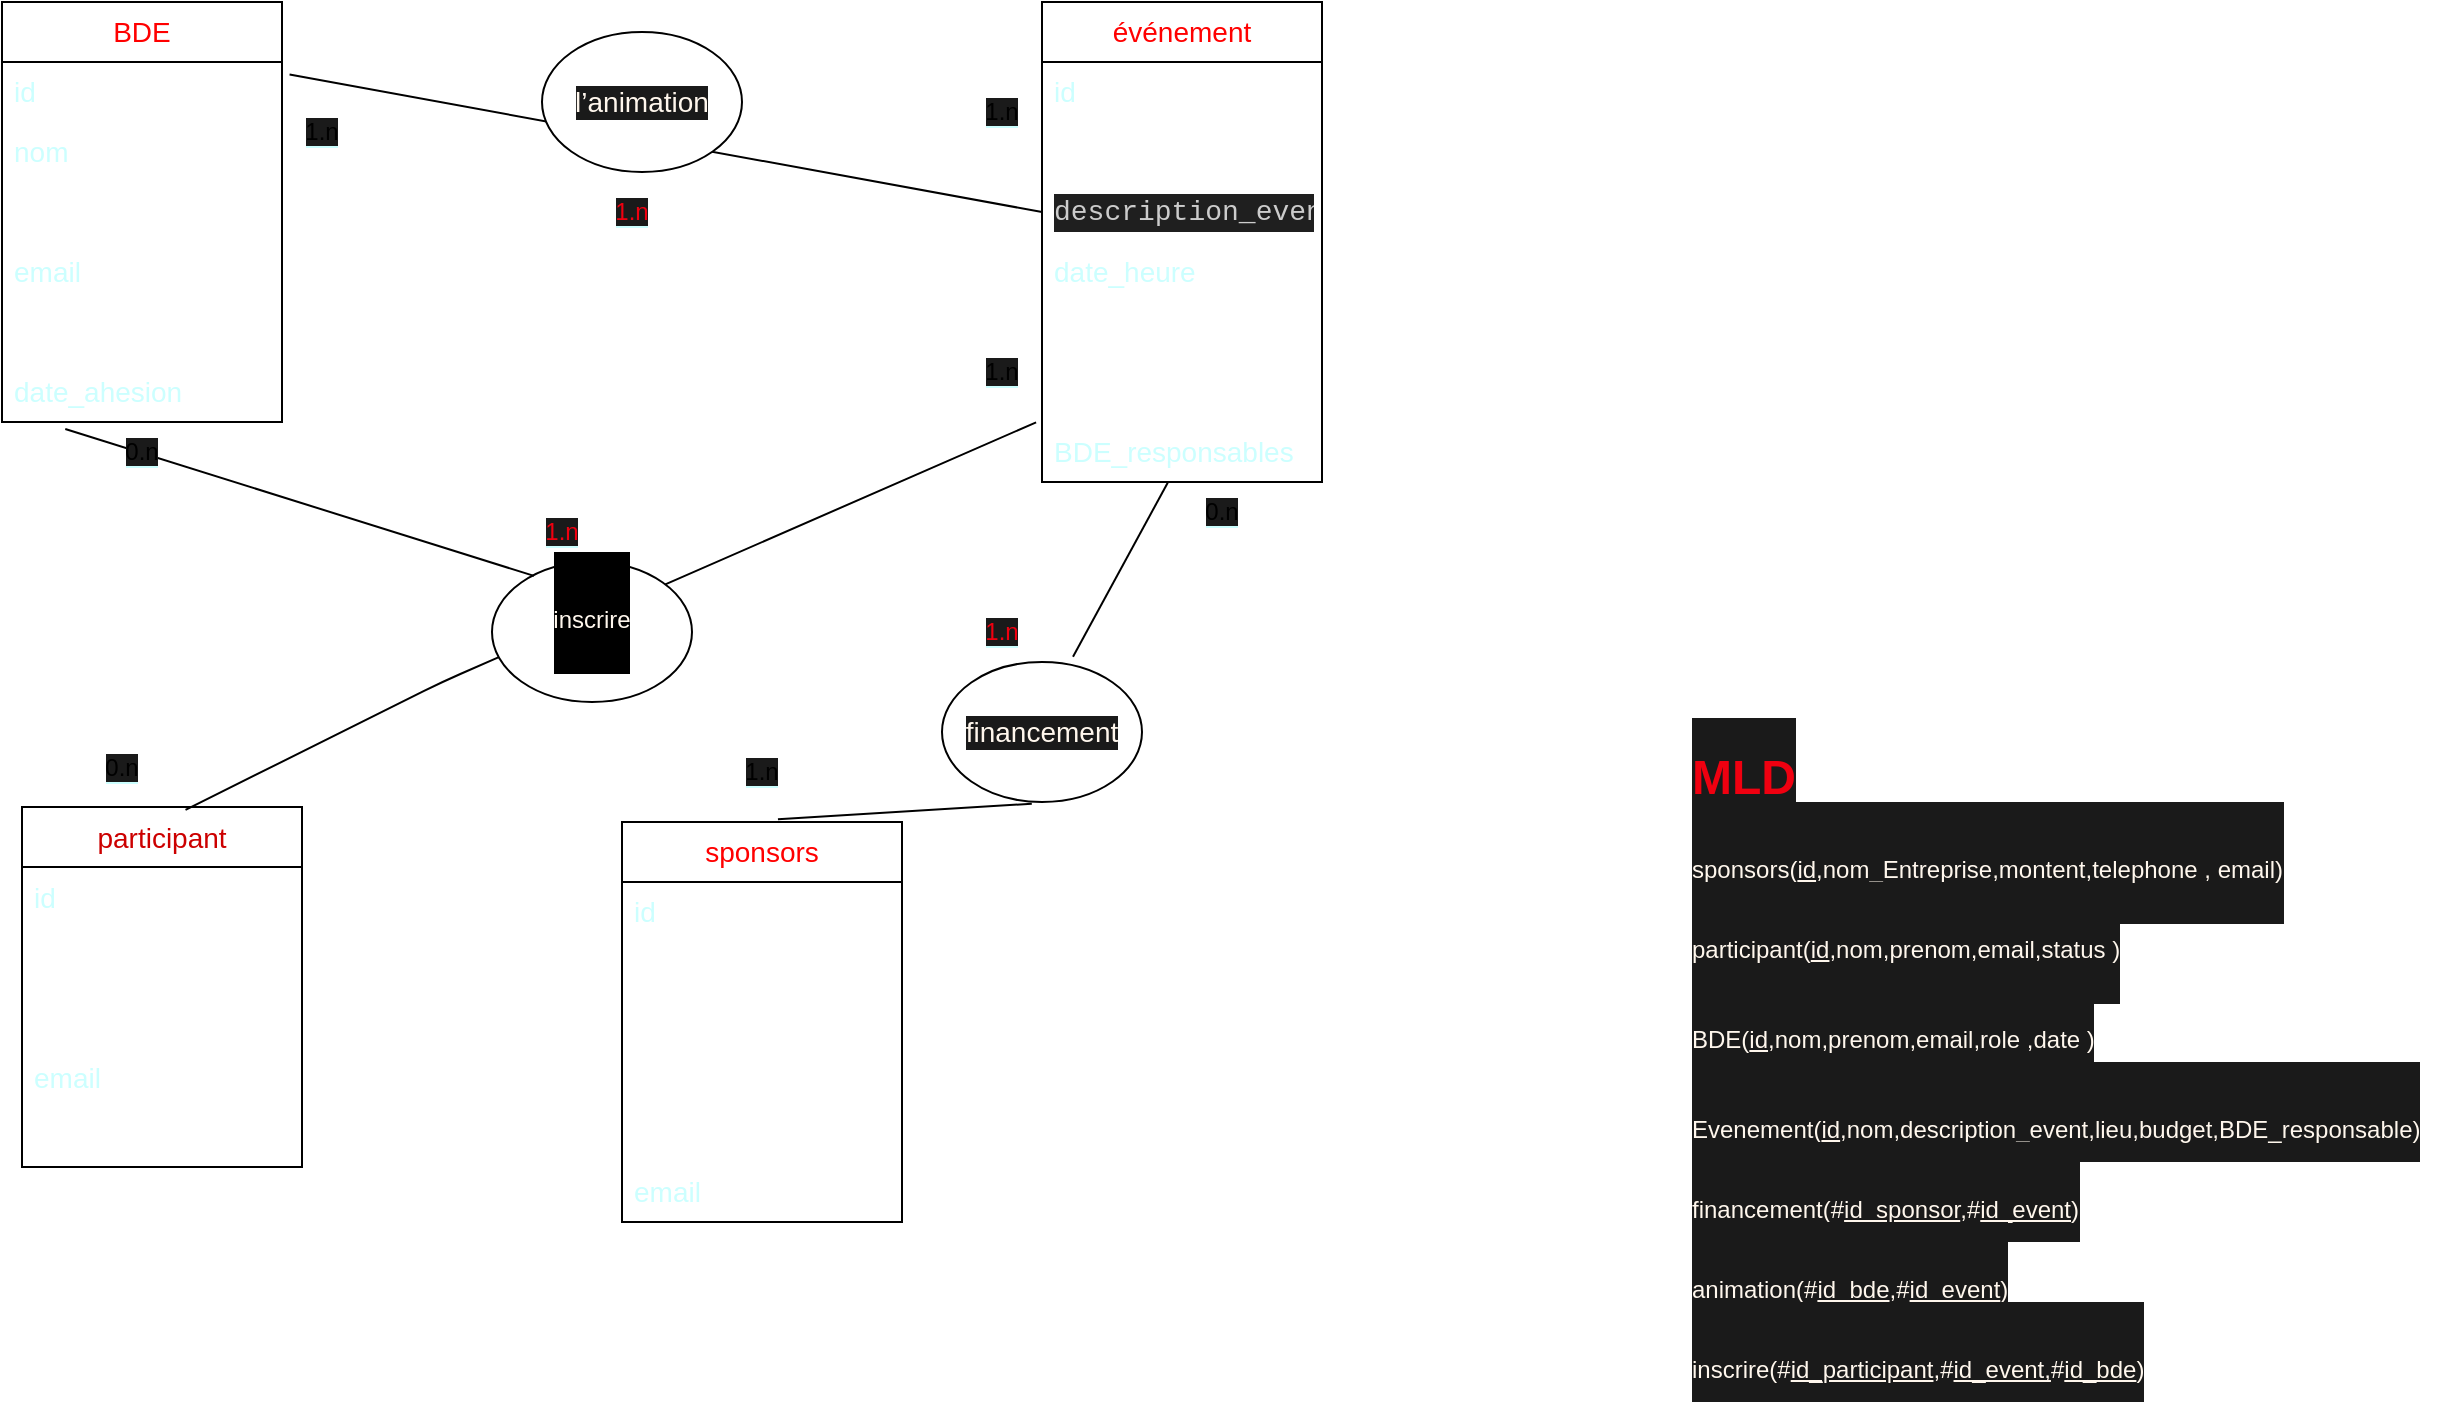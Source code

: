 <mxfile>
    <diagram id="pjIwxmxxNrHiYJVAMZtM" name="Page-1">
        <mxGraphModel dx="596" dy="487" grid="1" gridSize="10" guides="1" tooltips="1" connect="1" arrows="1" fold="1" page="1" pageScale="1" pageWidth="850" pageHeight="1100" math="0" shadow="0">
            <root>
                <mxCell id="0"/>
                <mxCell id="1" parent="0"/>
                <mxCell id="21" value="&lt;span style=&quot;color: rgb(255, 0, 0); font-family: Arial, sans-serif; font-size: 14px;&quot;&gt;BDE&lt;/span&gt;" style="swimlane;fontStyle=0;childLayout=stackLayout;horizontal=1;startSize=30;horizontalStack=0;resizeParent=1;resizeParentMax=0;resizeLast=0;collapsible=1;marginBottom=0;whiteSpace=wrap;html=1;" parent="1" vertex="1">
                    <mxGeometry x="30" y="20" width="140" height="210" as="geometry"/>
                </mxCell>
                <mxCell id="22" value="&lt;span style=&quot;color: rgb(204, 255, 255); font-family: Arial, sans-serif; font-size: 14px;&quot;&gt;id&lt;/span&gt;" style="text;strokeColor=none;fillColor=none;align=left;verticalAlign=middle;spacingLeft=4;spacingRight=4;overflow=hidden;points=[[0,0.5],[1,0.5]];portConstraint=eastwest;rotatable=0;whiteSpace=wrap;html=1;" parent="21" vertex="1">
                    <mxGeometry y="30" width="140" height="30" as="geometry"/>
                </mxCell>
                <mxCell id="23" value="&lt;span id=&quot;docs-internal-guid-59bb639d-7fff-08ca-f081-ec9cf9c233c6&quot;&gt;&lt;span style=&quot;font-size: 10.5pt; font-family: Arial, sans-serif; background-color: transparent; font-variant-numeric: normal; font-variant-east-asian: normal; font-variant-alternates: normal; font-variant-position: normal; vertical-align: baseline;&quot;&gt;&lt;font color=&quot;#ccffff&quot;&gt;nom&lt;/font&gt;&lt;/span&gt;&lt;/span&gt;" style="text;strokeColor=none;fillColor=none;align=left;verticalAlign=middle;spacingLeft=4;spacingRight=4;overflow=hidden;points=[[0,0.5],[1,0.5]];portConstraint=eastwest;rotatable=0;whiteSpace=wrap;html=1;" parent="21" vertex="1">
                    <mxGeometry y="60" width="140" height="30" as="geometry"/>
                </mxCell>
                <mxCell id="24" value="&lt;span id=&quot;docs-internal-guid-3f4ebf22-7fff-260a-1381-0d9e76ec900e&quot;&gt;&lt;span style=&quot;font-size: 10.5pt; font-family: Arial, sans-serif; background-color: transparent; font-variant-numeric: normal; font-variant-east-asian: normal; font-variant-alternates: normal; font-variant-position: normal; vertical-align: baseline;&quot;&gt;&lt;font color=&quot;#ffffff&quot;&gt;prenom&lt;/font&gt;&lt;/span&gt;&lt;/span&gt;" style="text;strokeColor=none;fillColor=none;align=left;verticalAlign=middle;spacingLeft=4;spacingRight=4;overflow=hidden;points=[[0,0.5],[1,0.5]];portConstraint=eastwest;rotatable=0;whiteSpace=wrap;html=1;" parent="21" vertex="1">
                    <mxGeometry y="90" width="140" height="30" as="geometry"/>
                </mxCell>
                <mxCell id="31" value="&lt;span id=&quot;docs-internal-guid-2f668785-7fff-6c8c-528b-079bab67a5d0&quot;&gt;&lt;span style=&quot;font-size: 10.5pt; font-family: Arial, sans-serif; background-color: transparent; font-variant-numeric: normal; font-variant-east-asian: normal; font-variant-alternates: normal; font-variant-position: normal; vertical-align: baseline;&quot;&gt;&lt;font color=&quot;#ccffff&quot;&gt;email&lt;/font&gt;&lt;/span&gt;&lt;/span&gt;" style="text;strokeColor=none;fillColor=none;align=left;verticalAlign=middle;spacingLeft=4;spacingRight=4;overflow=hidden;points=[[0,0.5],[1,0.5]];portConstraint=eastwest;rotatable=0;whiteSpace=wrap;html=1;" parent="21" vertex="1">
                    <mxGeometry y="120" width="140" height="30" as="geometry"/>
                </mxCell>
                <mxCell id="32" value="&lt;span id=&quot;docs-internal-guid-84155e03-7fff-9a52-054f-cbe6f1718405&quot;&gt;&lt;span style=&quot;font-size: 10.5pt; font-family: Arial, sans-serif; background-color: transparent; font-variant-numeric: normal; font-variant-east-asian: normal; font-variant-alternates: normal; font-variant-position: normal; vertical-align: baseline;&quot;&gt;&lt;font color=&quot;#ffffff&quot;&gt;role&amp;nbsp;&lt;/font&gt;&lt;/span&gt;&lt;/span&gt;" style="text;strokeColor=none;fillColor=none;align=left;verticalAlign=middle;spacingLeft=4;spacingRight=4;overflow=hidden;points=[[0,0.5],[1,0.5]];portConstraint=eastwest;rotatable=0;whiteSpace=wrap;html=1;" parent="21" vertex="1">
                    <mxGeometry y="150" width="140" height="30" as="geometry"/>
                </mxCell>
                <mxCell id="33" value="&lt;span id=&quot;docs-internal-guid-dc673a9e-7fff-c9e9-d567-cee9d6c7f6c4&quot;&gt;&lt;span style=&quot;font-size: 10.5pt; font-family: Arial, sans-serif; background-color: transparent; font-variant-numeric: normal; font-variant-east-asian: normal; font-variant-alternates: normal; font-variant-position: normal; vertical-align: baseline;&quot;&gt;&lt;font color=&quot;#ccffff&quot;&gt;date_ahesion&amp;nbsp;&lt;/font&gt;&lt;/span&gt;&lt;/span&gt;" style="text;strokeColor=none;fillColor=none;align=left;verticalAlign=middle;spacingLeft=4;spacingRight=4;overflow=hidden;points=[[0,0.5],[1,0.5]];portConstraint=eastwest;rotatable=0;whiteSpace=wrap;html=1;" parent="21" vertex="1">
                    <mxGeometry y="180" width="140" height="30" as="geometry"/>
                </mxCell>
                <mxCell id="34" value="&lt;span id=&quot;docs-internal-guid-08933a02-7fff-bcd0-d596-280990d4903c&quot;&gt;&lt;span style=&quot;font-size: 10.5pt; font-family: Arial, sans-serif; color: rgb(255, 0, 0); background-color: transparent; font-variant-numeric: normal; font-variant-east-asian: normal; font-variant-alternates: normal; font-variant-position: normal; vertical-align: baseline;&quot;&gt;événement&lt;/span&gt;&lt;/span&gt;" style="swimlane;fontStyle=0;childLayout=stackLayout;horizontal=1;startSize=30;horizontalStack=0;resizeParent=1;resizeParentMax=0;resizeLast=0;collapsible=1;marginBottom=0;whiteSpace=wrap;html=1;" parent="1" vertex="1">
                    <mxGeometry x="550" y="20" width="140" height="240" as="geometry"/>
                </mxCell>
                <mxCell id="154" value="&lt;font face=&quot;Arial, sans-serif&quot; color=&quot;#ccffff&quot;&gt;&lt;span style=&quot;font-size: 14px;&quot;&gt;id&lt;/span&gt;&lt;/font&gt;" style="text;strokeColor=none;fillColor=none;align=left;verticalAlign=middle;spacingLeft=4;spacingRight=4;overflow=hidden;points=[[0,0.5],[1,0.5]];portConstraint=eastwest;rotatable=0;whiteSpace=wrap;html=1;" parent="34" vertex="1">
                    <mxGeometry y="30" width="140" height="30" as="geometry"/>
                </mxCell>
                <mxCell id="35" value="&lt;span id=&quot;docs-internal-guid-45a3f884-7fff-835d-4d21-895cf1a21e6d&quot;&gt;&lt;span style=&quot;font-size: 10.5pt; font-family: Arial, sans-serif; background-color: transparent; font-variant-numeric: normal; font-variant-east-asian: normal; font-variant-alternates: normal; font-variant-position: normal; vertical-align: baseline;&quot;&gt;&lt;font color=&quot;#ffffff&quot;&gt;nom&lt;/font&gt;&lt;/span&gt;&lt;/span&gt;" style="text;strokeColor=none;fillColor=none;align=left;verticalAlign=middle;spacingLeft=4;spacingRight=4;overflow=hidden;points=[[0,0.5],[1,0.5]];portConstraint=eastwest;rotatable=0;whiteSpace=wrap;html=1;" parent="34" vertex="1">
                    <mxGeometry y="60" width="140" height="30" as="geometry"/>
                </mxCell>
                <mxCell id="36" value="&lt;div style=&quot;color: rgb(204, 204, 204); background-color: rgb(31, 31, 31); font-family: Consolas, &amp;quot;Courier New&amp;quot;, monospace; font-size: 14px; line-height: 19px;&quot;&gt;description_event&lt;/div&gt;" style="text;strokeColor=none;fillColor=none;align=left;verticalAlign=middle;spacingLeft=4;spacingRight=4;overflow=hidden;points=[[0,0.5],[1,0.5]];portConstraint=eastwest;rotatable=0;whiteSpace=wrap;html=1;" parent="34" vertex="1">
                    <mxGeometry y="90" width="140" height="30" as="geometry"/>
                </mxCell>
                <mxCell id="37" value="&lt;span id=&quot;docs-internal-guid-454e2ace-7fff-b997-c680-8081f8a6e12c&quot;&gt;&lt;span style=&quot;font-size: 10.5pt; font-family: Arial, sans-serif; background-color: transparent; font-variant-numeric: normal; font-variant-east-asian: normal; font-variant-alternates: normal; font-variant-position: normal; vertical-align: baseline;&quot;&gt;&lt;font color=&quot;#ccffff&quot;&gt;date_heure&lt;/font&gt;&lt;/span&gt;&lt;/span&gt;" style="text;strokeColor=none;fillColor=none;align=left;verticalAlign=middle;spacingLeft=4;spacingRight=4;overflow=hidden;points=[[0,0.5],[1,0.5]];portConstraint=eastwest;rotatable=0;whiteSpace=wrap;html=1;" parent="34" vertex="1">
                    <mxGeometry y="120" width="140" height="30" as="geometry"/>
                </mxCell>
                <mxCell id="48" value="&lt;span id=&quot;docs-internal-guid-1a4ac7c8-7fff-aef8-def3-51b6db374f31&quot;&gt;&lt;span style=&quot;font-size: 10.5pt; font-family: Arial, sans-serif; background-color: transparent; font-variant-numeric: normal; font-variant-east-asian: normal; font-variant-alternates: normal; font-variant-position: normal; vertical-align: baseline;&quot;&gt;&lt;font color=&quot;#ffffff&quot;&gt;lieu&lt;/font&gt;&lt;/span&gt;&lt;/span&gt;" style="text;strokeColor=none;fillColor=none;align=left;verticalAlign=middle;spacingLeft=4;spacingRight=4;overflow=hidden;points=[[0,0.5],[1,0.5]];portConstraint=eastwest;rotatable=0;whiteSpace=wrap;html=1;" parent="34" vertex="1">
                    <mxGeometry y="150" width="140" height="30" as="geometry"/>
                </mxCell>
                <mxCell id="49" value="&lt;span id=&quot;docs-internal-guid-4f42584a-7fff-d4b2-7f59-7279d9ef4dea&quot;&gt;&lt;span style=&quot;font-size: 10.5pt; font-family: Arial, sans-serif; background-color: transparent; font-variant-numeric: normal; font-variant-east-asian: normal; font-variant-alternates: normal; font-variant-position: normal; vertical-align: baseline;&quot;&gt;&lt;font color=&quot;#ffffff&quot;&gt;budget prévu&lt;/font&gt;&lt;/span&gt;&lt;/span&gt;" style="text;strokeColor=none;fillColor=none;align=left;verticalAlign=middle;spacingLeft=4;spacingRight=4;overflow=hidden;points=[[0,0.5],[1,0.5]];portConstraint=eastwest;rotatable=0;whiteSpace=wrap;html=1;" parent="34" vertex="1">
                    <mxGeometry y="180" width="140" height="30" as="geometry"/>
                </mxCell>
                <mxCell id="47" value="&lt;span id=&quot;docs-internal-guid-fb72c0b5-7fff-072e-7a2b-0fc0bb39331f&quot;&gt;&lt;span style=&quot;font-size: 10.5pt; font-family: Arial, sans-serif; background-color: transparent; font-variant-numeric: normal; font-variant-east-asian: normal; font-variant-alternates: normal; font-variant-position: normal; vertical-align: baseline;&quot;&gt;&lt;font color=&quot;#ccffff&quot;&gt;BDE_responsables&lt;/font&gt;&lt;/span&gt;&lt;/span&gt;" style="text;strokeColor=none;fillColor=none;align=left;verticalAlign=middle;spacingLeft=4;spacingRight=4;overflow=hidden;points=[[0,0.5],[1,0.5]];portConstraint=eastwest;rotatable=0;whiteSpace=wrap;html=1;" parent="34" vertex="1">
                    <mxGeometry y="210" width="140" height="30" as="geometry"/>
                </mxCell>
                <mxCell id="38" value="&lt;span id=&quot;docs-internal-guid-b067aceb-7fff-efbc-1e05-20de5508f4ee&quot;&gt;&lt;span style=&quot;font-size: 10.5pt; font-family: Arial, sans-serif; color: rgb(255, 0, 0); background-color: transparent; font-variant-numeric: normal; font-variant-east-asian: normal; font-variant-alternates: normal; font-variant-position: normal; vertical-align: baseline;&quot;&gt;sponsors&lt;/span&gt;&lt;/span&gt;" style="swimlane;fontStyle=0;childLayout=stackLayout;horizontal=1;startSize=30;horizontalStack=0;resizeParent=1;resizeParentMax=0;resizeLast=0;collapsible=1;marginBottom=0;whiteSpace=wrap;html=1;" parent="1" vertex="1">
                    <mxGeometry x="340" y="430" width="140" height="200" as="geometry"/>
                </mxCell>
                <mxCell id="39" value="&lt;font face=&quot;Arial, sans-serif&quot; color=&quot;#ccffff&quot;&gt;&lt;span style=&quot;font-size: 14px;&quot;&gt;id&lt;/span&gt;&lt;/font&gt;" style="text;strokeColor=none;fillColor=none;align=left;verticalAlign=middle;spacingLeft=4;spacingRight=4;overflow=hidden;points=[[0,0.5],[1,0.5]];portConstraint=eastwest;rotatable=0;whiteSpace=wrap;html=1;" parent="38" vertex="1">
                    <mxGeometry y="30" width="140" height="30" as="geometry"/>
                </mxCell>
                <mxCell id="40" value="&lt;span id=&quot;docs-internal-guid-d75b1097-7fff-881f-feaa-a5ca8b7783f4&quot;&gt;&lt;span style=&quot;font-size: 10.5pt; font-family: Arial, sans-serif; background-color: transparent; font-variant-numeric: normal; font-variant-east-asian: normal; font-variant-alternates: normal; font-variant-position: normal; vertical-align: baseline;&quot;&gt;&lt;font color=&quot;#ffffff&quot;&gt;nom_de_entreprise&lt;/font&gt;&lt;/span&gt;&lt;/span&gt;" style="text;strokeColor=none;fillColor=none;align=left;verticalAlign=middle;spacingLeft=4;spacingRight=4;overflow=hidden;points=[[0,0.5],[1,0.5]];portConstraint=eastwest;rotatable=0;whiteSpace=wrap;html=1;" parent="38" vertex="1">
                    <mxGeometry y="60" width="140" height="30" as="geometry"/>
                </mxCell>
                <mxCell id="56" value="&lt;span id=&quot;docs-internal-guid-0dcee9f8-7fff-73ad-41b5-2823cd2b77e1&quot;&gt;&lt;span style=&quot;font-size: 10.5pt; font-family: Arial, sans-serif; background-color: transparent; font-variant-numeric: normal; font-variant-east-asian: normal; font-variant-alternates: normal; font-variant-position: normal; vertical-align: baseline;&quot;&gt;&lt;font color=&quot;#ffffff&quot;&gt;montant&amp;nbsp;&lt;/font&gt;&lt;/span&gt;&lt;/span&gt;" style="text;strokeColor=none;fillColor=none;align=left;verticalAlign=middle;spacingLeft=4;spacingRight=4;overflow=hidden;points=[[0,0.5],[1,0.5]];portConstraint=eastwest;rotatable=0;whiteSpace=wrap;html=1;" parent="38" vertex="1">
                    <mxGeometry y="90" width="140" height="30" as="geometry"/>
                </mxCell>
                <mxCell id="61" value="&lt;span id=&quot;docs-internal-guid-682aff36-7fff-ed8c-a5e2-1221c989299a&quot;&gt;&lt;span style=&quot;font-size: 10.5pt; font-family: Arial, sans-serif; background-color: transparent; font-variant-numeric: normal; font-variant-east-asian: normal; font-variant-alternates: normal; font-variant-position: normal; vertical-align: baseline;&quot;&gt;&lt;font color=&quot;#ffffff&quot;&gt;telephone&lt;/font&gt;&lt;/span&gt;&lt;/span&gt;" style="text;strokeColor=none;fillColor=none;align=left;verticalAlign=middle;spacingLeft=4;spacingRight=4;overflow=hidden;points=[[0,0.5],[1,0.5]];portConstraint=eastwest;rotatable=0;whiteSpace=wrap;html=1;" parent="38" vertex="1">
                    <mxGeometry y="120" width="140" height="50" as="geometry"/>
                </mxCell>
                <mxCell id="60" value="&lt;span id=&quot;docs-internal-guid-1662ffc8-7fff-d35b-0fd1-4f58d5b0526a&quot;&gt;&lt;span style=&quot;font-size: 10.5pt; font-family: Arial, sans-serif; background-color: transparent; font-variant-numeric: normal; font-variant-east-asian: normal; font-variant-alternates: normal; font-variant-position: normal; vertical-align: baseline;&quot;&gt;&lt;font color=&quot;#ccffff&quot;&gt;email&lt;/font&gt;&lt;/span&gt;&lt;/span&gt;" style="text;strokeColor=none;fillColor=none;align=left;verticalAlign=middle;spacingLeft=4;spacingRight=4;overflow=hidden;points=[[0,0.5],[1,0.5]];portConstraint=eastwest;rotatable=0;whiteSpace=wrap;html=1;" parent="38" vertex="1">
                    <mxGeometry y="170" width="140" height="30" as="geometry"/>
                </mxCell>
                <mxCell id="42" value="&lt;span id=&quot;docs-internal-guid-1909ddb9-7fff-5a02-095b-64a0893afc13&quot;&gt;&lt;span style=&quot;font-size: 10.5pt; font-family: Arial, sans-serif; background-color: transparent; font-variant-numeric: normal; font-variant-east-asian: normal; font-variant-alternates: normal; font-variant-position: normal; vertical-align: baseline;&quot;&gt;&lt;font color=&quot;#cc0000&quot;&gt;participant&lt;/font&gt;&lt;/span&gt;&lt;/span&gt;" style="swimlane;fontStyle=0;childLayout=stackLayout;horizontal=1;startSize=30;horizontalStack=0;resizeParent=1;resizeParentMax=0;resizeLast=0;collapsible=1;marginBottom=0;whiteSpace=wrap;html=1;" parent="1" vertex="1">
                    <mxGeometry x="40" y="422.5" width="140" height="180" as="geometry"/>
                </mxCell>
                <mxCell id="43" value="&lt;span style=&quot;color: rgb(204, 255, 255); font-family: Arial, sans-serif; font-size: 14px;&quot;&gt;id&lt;/span&gt;" style="text;strokeColor=none;fillColor=none;align=left;verticalAlign=middle;spacingLeft=4;spacingRight=4;overflow=hidden;points=[[0,0.5],[1,0.5]];portConstraint=eastwest;rotatable=0;whiteSpace=wrap;html=1;" parent="42" vertex="1">
                    <mxGeometry y="30" width="140" height="30" as="geometry"/>
                </mxCell>
                <mxCell id="44" value="&lt;span id=&quot;docs-internal-guid-50183057-7fff-dc28-0ece-fb6d8769b1d7&quot;&gt;&lt;span style=&quot;font-size: 10.5pt; font-family: Arial, sans-serif; background-color: transparent; font-variant-numeric: normal; font-variant-east-asian: normal; font-variant-alternates: normal; font-variant-position: normal; vertical-align: baseline;&quot;&gt;&lt;font color=&quot;#ffffff&quot;&gt;nom&lt;/font&gt;&lt;/span&gt;&lt;/span&gt;" style="text;strokeColor=none;fillColor=none;align=left;verticalAlign=middle;spacingLeft=4;spacingRight=4;overflow=hidden;points=[[0,0.5],[1,0.5]];portConstraint=eastwest;rotatable=0;whiteSpace=wrap;html=1;" parent="42" vertex="1">
                    <mxGeometry y="60" width="140" height="30" as="geometry"/>
                </mxCell>
                <mxCell id="45" value="&lt;span id=&quot;docs-internal-guid-d89d259f-7fff-f6d5-d1db-abe1b9087aed&quot;&gt;&lt;span style=&quot;font-size: 10.5pt; font-family: Arial, sans-serif; background-color: transparent; font-variant-numeric: normal; font-variant-east-asian: normal; font-variant-alternates: normal; font-variant-position: normal; vertical-align: baseline;&quot;&gt;&lt;font color=&quot;#ffffff&quot;&gt;prenom&lt;/font&gt;&lt;/span&gt;&lt;/span&gt;" style="text;strokeColor=none;fillColor=none;align=left;verticalAlign=middle;spacingLeft=4;spacingRight=4;overflow=hidden;points=[[0,0.5],[1,0.5]];portConstraint=eastwest;rotatable=0;whiteSpace=wrap;html=1;" parent="42" vertex="1">
                    <mxGeometry y="90" width="140" height="30" as="geometry"/>
                </mxCell>
                <mxCell id="50" value="&lt;span id=&quot;docs-internal-guid-84678ed5-7fff-48c8-f790-d0dbcbf36f1a&quot;&gt;&lt;span style=&quot;font-size: 10.5pt; font-family: Arial, sans-serif; background-color: transparent; font-variant-numeric: normal; font-variant-east-asian: normal; font-variant-alternates: normal; font-variant-position: normal; vertical-align: baseline;&quot;&gt;&lt;font color=&quot;#ccffff&quot;&gt;email&lt;/font&gt;&lt;/span&gt;&lt;/span&gt;" style="text;strokeColor=none;fillColor=none;align=left;verticalAlign=middle;spacingLeft=4;spacingRight=4;overflow=hidden;points=[[0,0.5],[1,0.5]];portConstraint=eastwest;rotatable=0;whiteSpace=wrap;html=1;" parent="42" vertex="1">
                    <mxGeometry y="120" width="140" height="30" as="geometry"/>
                </mxCell>
                <mxCell id="53" value="&lt;span style=&quot;font-family: Arial, sans-serif; font-size: 14px; text-align: center;&quot;&gt;&lt;font color=&quot;#ffffff&quot;&gt;statut&lt;/font&gt;&lt;/span&gt;" style="text;strokeColor=none;fillColor=none;align=left;verticalAlign=middle;spacingLeft=4;spacingRight=4;overflow=hidden;points=[[0,0.5],[1,0.5]];portConstraint=eastwest;rotatable=0;whiteSpace=wrap;html=1;" parent="42" vertex="1">
                    <mxGeometry y="150" width="140" height="30" as="geometry"/>
                </mxCell>
                <mxCell id="69" value="" style="endArrow=none;html=1;fontColor=#FFFFFF;entryX=0;entryY=0.5;entryDx=0;entryDy=0;exitX=1.027;exitY=0.209;exitDx=0;exitDy=0;exitPerimeter=0;" parent="1" source="22" target="36" edge="1">
                    <mxGeometry width="50" height="50" relative="1" as="geometry">
                        <mxPoint x="193.78" y="76.27" as="sourcePoint"/>
                        <mxPoint x="528.74" y="73.12" as="targetPoint"/>
                        <Array as="points"/>
                    </mxGeometry>
                </mxCell>
                <mxCell id="87" value="" style="endArrow=none;html=1;fontColor=#CC0000;exitX=0.584;exitY=0.008;exitDx=0;exitDy=0;exitPerimeter=0;entryX=-0.021;entryY=0.005;entryDx=0;entryDy=0;entryPerimeter=0;" parent="1" source="42" target="47" edge="1">
                    <mxGeometry width="50" height="50" relative="1" as="geometry">
                        <mxPoint x="600" y="300" as="sourcePoint"/>
                        <mxPoint x="528.32" y="140.84" as="targetPoint"/>
                        <Array as="points">
                            <mxPoint x="250" y="360"/>
                        </Array>
                    </mxGeometry>
                </mxCell>
                <mxCell id="90" value="&lt;span style=&quot;background-color: rgb(26, 26, 26);&quot;&gt;0.n&lt;/span&gt;" style="text;html=1;align=center;verticalAlign=middle;whiteSpace=wrap;rounded=0;labelBackgroundColor=#CCFFFF;" parent="1" vertex="1">
                    <mxGeometry x="60" y="387.5" width="60" height="30" as="geometry"/>
                </mxCell>
                <mxCell id="91" value="&lt;span style=&quot;background-color: rgb(26, 26, 26);&quot;&gt;1.n&lt;/span&gt;" style="text;html=1;align=center;verticalAlign=middle;whiteSpace=wrap;rounded=0;labelBackgroundColor=#CCFFFF;" parent="1" vertex="1">
                    <mxGeometry x="500" y="190" width="60" height="30" as="geometry"/>
                </mxCell>
                <mxCell id="105" value="&lt;span style=&quot;color: rgba(0, 0, 0, 0); font-family: monospace; font-size: 0px; text-align: start; background-color: rgb(42, 37, 47);&quot;&gt;%3CmxGraphModel%3E%3Croot%3E%3CmxCell%20id%3D%220%22%2F%3E%3CmxCell%20id%3D%221%22%20parent%3D%220%22%2F%3E%3CmxCell%20id%3D%222%22%20value%3D%22%22%20style%3D%22endArrow%3Dnone%3Bhtml%3D1%3BfontColor%3D%23FFFFFF%3BentryX%3D-0.024%3BentryY%3D0.131%3BentryDx%3D0%3BentryDy%3D0%3BentryPerimeter%3D0%3BexitX%3D1.027%3BexitY%3D0.209%3BexitDx%3D0%3BexitDy%3D0%3BexitPerimeter%3D0%3BstartArrow%3Dnone%3B%22%20edge%3D%221%22%20parent%3D%221%22%3E%3CmxGeometry%20width%3D%2250%22%20height%3D%2250%22%20relative%3D%221%22%20as%3D%22geometry%22%3E%3CmxPoint%20x%3D%22422.97%22%20y%3D%2282.54%22%20as%3D%22sourcePoint%22%2F%3E%3CmxPoint%20x%3D%22526.64%22%20y%3D%2272.27%22%20as%3D%22targetPoint%22%2F%3E%3CArray%20as%3D%22points%22%3E%3CmxPoint%20x%3D%22320%22%20y%3D%2285%22%2F%3E%3C%2FArray%3E%3C%2FmxGeometry%3E%3C%2FmxCell%3E%3C%2Froot%3E%3C%2FmxGraphModel%3E&lt;/span&gt;" style="ellipse;whiteSpace=wrap;html=1;labelBackgroundColor=#1A1A1A;fontColor=#CC0000;" parent="1" vertex="1">
                    <mxGeometry x="300" y="35" width="100" height="70" as="geometry"/>
                </mxCell>
                <mxCell id="107" value="&lt;span style=&quot;color: rgba(0, 0, 0, 0); font-family: monospace; font-size: 0px; text-align: start; background-color: rgb(42, 37, 47);&quot;&gt;%3CmxGraphModel%3E%3Croot%3E%3CmxCell%20id%3D%220%22%2F%3E%3CmxCell%20id%3D%221%22%20parent%3D%220%22%2F%3E%3CmxCell%20id%3D%222%22%20value%3D%22%22%20style%3D%22endArrow%3Dnone%3Bhtml%3D1%3BfontColor%3D%23FFFFFF%3BentryX%3D-0.024%3BentryY%3D0.131%3BentryDx%3D0%3BentryDy%3D0%3BentryPerimeter%3D0%3BexitX%3D1.027%3BexitY%3D0.209%3BexitDx%3D0%3BexitDy%3D0%3BexitPerimeter%3D0%3BstartArrow%3Dnone%3B%22%20edge%3D%221%22%20parent%3D%221%22%3E%3CmxGeometry%20width%3D%2250%22%20height%3D%2250%22%20relative%3D%221%22%20as%3D%22geometry%22%3E%3CmxPoint%20x%3D%22422.97%22%20y%3D%2282.54%22%20as%3D%22sourcePoint%22%2F%3E%3CmxPoint%20x%3D%22526.64%22%20y%3D%2272.27%22%20as%3D%22targetPoint%22%2F%3E%3CArray%20as%3D%22points%22%3E%3CmxPoint%20x%3D%22320%22%20y%3D%2285%22%2F%3E%3C%2FArray%3E%3C%2FmxGeometry%3E%3C%2FmxCell%3E%3C%2Froot%3E%3C%2FmxGraphModel%3E&lt;/span&gt;" style="ellipse;whiteSpace=wrap;html=1;labelBackgroundColor=#1A1A1A;fontColor=#CC0000;" parent="1" vertex="1">
                    <mxGeometry x="275" y="300" width="100" height="70" as="geometry"/>
                </mxCell>
                <mxCell id="119" value="&lt;span style=&quot;background-color: rgb(26, 26, 26);&quot;&gt;1.n&lt;/span&gt;" style="text;html=1;align=center;verticalAlign=middle;whiteSpace=wrap;rounded=0;labelBackgroundColor=#CCFFFF;" parent="1" vertex="1">
                    <mxGeometry x="380" y="390" width="60" height="30" as="geometry"/>
                </mxCell>
                <mxCell id="121" value="&lt;span id=&quot;docs-internal-guid-4e5c24fe-7fff-c578-7a09-25107cacac20&quot;&gt;&lt;span style=&quot;font-size: 10.5pt; font-family: Arial, sans-serif; font-variant-numeric: normal; font-variant-east-asian: normal; font-variant-alternates: normal; font-variant-position: normal; vertical-align: baseline;&quot;&gt;&lt;font color=&quot;#000000&quot;&gt;financement&lt;/font&gt;&lt;/span&gt;&lt;/span&gt;" style="text;html=1;align=center;verticalAlign=middle;whiteSpace=wrap;rounded=0;labelBackgroundColor=#FFFFFF;" parent="1" vertex="1">
                    <mxGeometry x="530" y="370" width="60" height="30" as="geometry"/>
                </mxCell>
                <mxCell id="122" value="&lt;h1 style=&quot;color: rgb(255, 247, 237); text-align: left;&quot;&gt;&lt;span style=&quot;font-size: 12px; font-weight: 400;&quot;&gt;inscrire&lt;/span&gt;&lt;/h1&gt;" style="text;html=1;align=center;verticalAlign=middle;whiteSpace=wrap;rounded=0;labelBackgroundColor=#000000;" parent="1" vertex="1">
                    <mxGeometry x="295" y="310" width="60" height="30" as="geometry"/>
                </mxCell>
                <mxCell id="125" value="&lt;span id=&quot;docs-internal-guid-0dac7657-7fff-9902-0aa5-69a8bb24d0d1&quot;&gt;&lt;span style=&quot;font-size: 10.5pt; font-family: Arial, sans-serif; font-variant-numeric: normal; font-variant-east-asian: normal; font-variant-alternates: normal; font-variant-position: normal; vertical-align: baseline;&quot;&gt;&lt;font color=&quot;#fff7ed&quot;&gt;l’animation&lt;/font&gt;&lt;/span&gt;&lt;/span&gt;" style="text;html=1;align=center;verticalAlign=middle;whiteSpace=wrap;rounded=0;labelBackgroundColor=#1A1A1A;" parent="1" vertex="1">
                    <mxGeometry x="315" y="50" width="70" height="40" as="geometry"/>
                </mxCell>
                <mxCell id="127" value="&lt;span style=&quot;background-color: rgb(26, 26, 26);&quot;&gt;1.n&lt;/span&gt;&lt;span style=&quot;color: rgba(0, 0, 0, 0); font-family: monospace; font-size: 0px; text-align: start; background-color: rgb(42, 37, 47);&quot;&gt;%3CmxGraphModel%3E%3Croot%3E%3CmxCell%20id%3D%220%22%2F%3E%3CmxCell%20id%3D%221%22%20parent%3D%220%22%2F%3E%3CmxCell%20id%3D%222%22%20value%3D%22%26lt%3Bspan%20style%3D%26quot%3Bbackground-color%3A%20rgb(26%2C%2026%2C%2026)%3B%26quot%3B%26gt%3B1.1%26lt%3B%2Fspan%26gt%3B%22%20style%3D%22text%3Bhtml%3D1%3Balign%3Dcenter%3BverticalAlign%3Dmiddle%3BwhiteSpace%3Dwrap%3Brounded%3D0%3BlabelBackgroundColor%3D%23CCFFFF%3B%22%20vertex%3D%221%22%20parent%3D%221%22%3E%3CmxGeometry%20x%3D%22470%22%20y%3D%22140%22%20width%3D%2260%22%20height%3D%2230%22%20as%3D%22geometry%22%2F%3E%3C%2FmxCell%3E%3C%2Froot%3E%3C%2FmxGraphModel%3E&lt;/span&gt;" style="text;html=1;align=center;verticalAlign=middle;whiteSpace=wrap;rounded=0;labelBackgroundColor=#CCFFFF;" parent="1" vertex="1">
                    <mxGeometry x="160" y="70" width="60" height="30" as="geometry"/>
                </mxCell>
                <mxCell id="128" value="&lt;span style=&quot;background-color: rgb(26, 26, 26);&quot;&gt;1.n&lt;/span&gt;&lt;span style=&quot;color: rgba(0, 0, 0, 0); font-family: monospace; font-size: 0px; text-align: start; background-color: rgb(42, 37, 47);&quot;&gt;%3CmxGraphModel%3E%3Croot%3E%3CmxCell%20id%3D%220%22%2F%3E%3CmxCell%20id%3D%221%22%20parent%3D%220%22%2F%3E%3CmxCell%20id%3D%222%22%20value%3D%22%26lt%3Bspan%20style%3D%26quot%3Bbackground-color%3A%20rgb(26%2C%2026%2C%2026)%3B%26quot%3B%26gt%3B1.1%26lt%3B%2Fspan%26gt%3B%22%20style%3D%22text%3Bhtml%3D1%3Balign%3Dcenter%3BverticalAlign%3Dmiddle%3BwhiteSpace%3Dwrap%3Brounded%3D0%3BlabelBackgroundColor%3D%23CCFFFF%3B%22%20vertex%3D%221%22%20parent%3D%221%22%3E%3CmxGeometry%20x%3D%22470%22%20y%3D%22140%22%20width%3D%2260%22%20height%3D%2230%22%20as%3D%22geometry%22%2F%3E%3C%2FmxCell%3E%3C%2Froot%3E%3C%2FmxGraphModel%3E&lt;/span&gt;" style="text;html=1;align=center;verticalAlign=middle;whiteSpace=wrap;rounded=0;labelBackgroundColor=#CCFFFF;" parent="1" vertex="1">
                    <mxGeometry x="500" y="60" width="60" height="30" as="geometry"/>
                </mxCell>
                <mxCell id="138" value="" style="endArrow=none;html=1;fontColor=#CC0000;exitX=0.655;exitY=-0.037;exitDx=0;exitDy=0;entryX=0.449;entryY=1.012;entryDx=0;entryDy=0;entryPerimeter=0;startArrow=none;exitPerimeter=0;" parent="1" source="118" target="47" edge="1">
                    <mxGeometry width="50" height="50" relative="1" as="geometry">
                        <mxPoint x="221.76" y="331.44" as="sourcePoint"/>
                        <mxPoint x="557.06" y="190.15" as="targetPoint"/>
                    </mxGeometry>
                </mxCell>
                <mxCell id="139" value="" style="endArrow=none;html=1;fontColor=#CC0000;entryX=0.449;entryY=1.012;entryDx=0;entryDy=0;entryPerimeter=0;exitX=0.557;exitY=-0.007;exitDx=0;exitDy=0;exitPerimeter=0;" parent="1" source="38" target="118" edge="1">
                    <mxGeometry width="50" height="50" relative="1" as="geometry">
                        <mxPoint x="520" y="490" as="sourcePoint"/>
                        <mxPoint x="612.86" y="210.36" as="targetPoint"/>
                    </mxGeometry>
                </mxCell>
                <mxCell id="118" value="&lt;span id=&quot;docs-internal-guid-4e5c24fe-7fff-c578-7a09-25107cacac20&quot;&gt;&lt;span style=&quot;font-size: 10.5pt; font-family: Arial, sans-serif; background-color: transparent; font-variant-numeric: normal; font-variant-east-asian: normal; font-variant-alternates: normal; font-variant-position: normal; vertical-align: baseline;&quot;&gt;&lt;font color=&quot;#fff7ed&quot;&gt;financement&lt;/font&gt;&lt;/span&gt;&lt;/span&gt;" style="ellipse;whiteSpace=wrap;html=1;labelBackgroundColor=#1A1A1A;fontColor=#CC0000;" parent="1" vertex="1">
                    <mxGeometry x="500" y="350" width="100" height="70" as="geometry"/>
                </mxCell>
                <mxCell id="140" value="" style="endArrow=none;html=1;fontColor=#FFF7ED;entryX=0.226;entryY=1.117;entryDx=0;entryDy=0;entryPerimeter=0;exitX=0.21;exitY=0.099;exitDx=0;exitDy=0;exitPerimeter=0;" parent="1" source="107" target="33" edge="1">
                    <mxGeometry width="50" height="50" relative="1" as="geometry">
                        <mxPoint x="340" y="320" as="sourcePoint"/>
                        <mxPoint x="350" y="260" as="targetPoint"/>
                    </mxGeometry>
                </mxCell>
                <mxCell id="142" value="&lt;span style=&quot;background-color: rgb(26, 26, 26);&quot;&gt;0.n&lt;/span&gt;" style="text;html=1;align=center;verticalAlign=middle;whiteSpace=wrap;rounded=0;labelBackgroundColor=#CCFFFF;" parent="1" vertex="1">
                    <mxGeometry x="70" y="230" width="60" height="30" as="geometry"/>
                </mxCell>
                <mxCell id="145" value="&lt;h1&gt;&lt;span style=&quot;font-size: 12px; font-weight: normal;&quot;&gt;sponsors(&lt;u&gt;id&lt;/u&gt;,nom_Entreprise,montent,telephone , email)&lt;/span&gt;&lt;br&gt;&lt;/h1&gt;" style="text;html=1;strokeColor=none;fillColor=none;spacing=5;spacingTop=-20;whiteSpace=wrap;overflow=hidden;rounded=0;labelBackgroundColor=#1A1A1A;fontColor=#FFF7ED;fontStyle=0" parent="1" vertex="1">
                    <mxGeometry x="870" y="430" width="330" height="70" as="geometry"/>
                </mxCell>
                <mxCell id="146" value="&lt;span style=&quot;background-color: rgb(26, 26, 26);&quot;&gt;1.n&lt;/span&gt;&lt;span style=&quot;font-family: monospace; font-size: 0px; text-align: start; background-color: rgb(42, 37, 47);&quot;&gt;%3CmxGraphModel%3E%3Croot%3E%3CmxCell%20id%3D%220%22%2F%3E%3CmxCell%20id%3D%221%22%20parent%3D%220%22%2F%3E%3CmxCell%20id%3D%222%22%20value%3D%22%26lt%3Bspan%20style%3D%26quot%3Bbackground-color%3A%20rgb(26%2C%2026%2C%2026)%3B%26quot%3B%26gt%3B1.1%26lt%3B%2Fspan%26gt%3B%22%20style%3D%22text%3Bhtml%3D1%3Balign%3Dcenter%3BverticalAlign%3Dmiddle%3BwhiteSpace%3Dwrap%3Brounded%3D0%3BlabelBackgroundColor%3D%23CCFFFF%3B%22%20vertex%3D%221%22%20parent%3D%221%22%3E%3CmxGeometry%20x%3D%22470%22%20y%3D%22140%22%20width%3D%2260%22%20height%3D%2230%22%20as%3D%22geometry%22%2F%3E%3C%2FmxCell%3E%3C%2Froot%3E%3C%2FmxGraphModel%3E&lt;/span&gt;" style="text;html=1;align=center;verticalAlign=middle;whiteSpace=wrap;rounded=0;labelBackgroundColor=#CCFFFF;fontColor=#F00010;" parent="1" vertex="1">
                    <mxGeometry x="315" y="110" width="60" height="30" as="geometry"/>
                </mxCell>
                <mxCell id="147" value="&lt;span style=&quot;background-color: rgb(26, 26, 26);&quot;&gt;1.n&lt;/span&gt;&lt;span style=&quot;font-family: monospace; font-size: 0px; text-align: start; background-color: rgb(42, 37, 47);&quot;&gt;%3CmxGraphModel%3E%3Croot%3E%3CmxCell%20id%3D%220%22%2F%3E%3CmxCell%20id%3D%221%22%20parent%3D%220%22%2F%3E%3CmxCell%20id%3D%222%22%20value%3D%22%26lt%3Bspan%20style%3D%26quot%3Bbackground-color%3A%20rgb(26%2C%2026%2C%2026)%3B%26quot%3B%26gt%3B1.1%26lt%3B%2Fspan%26gt%3B%22%20style%3D%22text%3Bhtml%3D1%3Balign%3Dcenter%3BverticalAlign%3Dmiddle%3BwhiteSpace%3Dwrap%3Brounded%3D0%3BlabelBackgroundColor%3D%23CCFFFF%3B%22%20vertex%3D%221%22%20parent%3D%221%22%3E%3CmxGeometry%20x%3D%22470%22%20y%3D%22140%22%20width%3D%2260%22%20height%3D%2230%22%20as%3D%22geometry%22%2F%3E%3C%2FmxCell%3E%3C%2Froot%3E%3C%2FmxGraphModel%3E&lt;/span&gt;" style="text;html=1;align=center;verticalAlign=middle;whiteSpace=wrap;rounded=0;labelBackgroundColor=#CCFFFF;fontColor=#F00010;" parent="1" vertex="1">
                    <mxGeometry x="280" y="270" width="60" height="30" as="geometry"/>
                </mxCell>
                <mxCell id="148" value="&lt;span style=&quot;background-color: rgb(26, 26, 26);&quot;&gt;1.n&lt;/span&gt;&lt;span style=&quot;font-family: monospace; font-size: 0px; text-align: start; background-color: rgb(42, 37, 47);&quot;&gt;%3CmxGraphModel%3E%3Croot%3E%3CmxCell%20id%3D%220%22%2F%3E%3CmxCell%20id%3D%221%22%20parent%3D%220%22%2F%3E%3CmxCell%20id%3D%222%22%20value%3D%22%26lt%3Bspan%20style%3D%26quot%3Bbackground-color%3A%20rgb(26%2C%2026%2C%2026)%3B%26quot%3B%26gt%3B1.1%26lt%3B%2Fspan%26gt%3B%22%20style%3D%22text%3Bhtml%3D1%3Balign%3Dcenter%3BverticalAlign%3Dmiddle%3BwhiteSpace%3Dwrap%3Brounded%3D0%3BlabelBackgroundColor%3D%23CCFFFF%3B%22%20vertex%3D%221%22%20parent%3D%221%22%3E%3CmxGeometry%20x%3D%22470%22%20y%3D%22140%22%20width%3D%2260%22%20height%3D%2230%22%20as%3D%22geometry%22%2F%3E%3C%2FmxCell%3E%3C%2Froot%3E%3C%2FmxGraphModel%3E&lt;/span&gt;" style="text;html=1;align=center;verticalAlign=middle;whiteSpace=wrap;rounded=0;labelBackgroundColor=#CCFFFF;fontColor=#F00010;" parent="1" vertex="1">
                    <mxGeometry x="500" y="320" width="60" height="30" as="geometry"/>
                </mxCell>
                <mxCell id="150" value="&lt;h1&gt;&lt;span style=&quot;font-size: 12px; font-weight: 400;&quot;&gt;participant(&lt;/span&gt;&lt;u style=&quot;font-size: 12px; font-weight: normal;&quot;&gt;id&lt;/u&gt;&lt;span style=&quot;font-size: 12px; font-weight: normal;&quot;&gt;,nom,prenom,email,status )&lt;/span&gt;&lt;/h1&gt;" style="text;html=1;strokeColor=none;fillColor=none;spacing=5;spacingTop=-20;whiteSpace=wrap;overflow=hidden;rounded=0;labelBackgroundColor=#1A1A1A;fontColor=#FFF7ED;fontStyle=0" parent="1" vertex="1">
                    <mxGeometry x="870" y="470" width="330" height="70" as="geometry"/>
                </mxCell>
                <mxCell id="151" value="&lt;h1&gt;&lt;span style=&quot;font-size: 12px; font-weight: 400;&quot;&gt;BDE(&lt;/span&gt;&lt;u style=&quot;font-size: 12px; font-weight: normal;&quot;&gt;id&lt;/u&gt;&lt;span style=&quot;font-size: 12px; font-weight: normal;&quot;&gt;,nom,prenom,email,role ,date )&lt;/span&gt;&lt;/h1&gt;" style="text;html=1;strokeColor=none;fillColor=none;spacing=5;spacingTop=-20;whiteSpace=wrap;overflow=hidden;rounded=0;labelBackgroundColor=#1A1A1A;fontColor=#FFF7ED;fontStyle=0" parent="1" vertex="1">
                    <mxGeometry x="870" y="515" width="330" height="70" as="geometry"/>
                </mxCell>
                <mxCell id="152" value="&lt;h1&gt;&lt;span style=&quot;font-size: 12px; font-weight: 400;&quot;&gt;Evenement(&lt;/span&gt;&lt;u style=&quot;font-size: 12px; font-weight: normal;&quot;&gt;id&lt;/u&gt;&lt;span style=&quot;font-size: 12px; font-weight: normal;&quot;&gt;,nom,description_event&lt;/span&gt;&lt;span style=&quot;font-size: 12px; font-weight: normal;&quot;&gt;,lieu,budget,BDE_responsable)&lt;/span&gt;&lt;/h1&gt;" style="text;html=1;strokeColor=none;fillColor=none;spacing=5;spacingTop=-20;whiteSpace=wrap;overflow=hidden;rounded=0;labelBackgroundColor=#1A1A1A;fontColor=#FFF7ED;fontStyle=0" parent="1" vertex="1">
                    <mxGeometry x="870" y="560" width="380" height="40" as="geometry"/>
                </mxCell>
                <mxCell id="153" value="&lt;h1&gt;&lt;span style=&quot;font-size: 12px; font-weight: 400;&quot;&gt;financement(#&lt;/span&gt;&lt;u style=&quot;font-size: 12px; font-weight: normal;&quot;&gt;id_sponsor&lt;/u&gt;&lt;span style=&quot;font-size: 12px; font-weight: normal;&quot;&gt;,&lt;/span&gt;&lt;span style=&quot;font-size: 12px; font-weight: 400;&quot;&gt;#&lt;u&gt;id_event&lt;/u&gt;&lt;/span&gt;&lt;span style=&quot;font-size: 12px; font-weight: normal;&quot;&gt;)&lt;/span&gt;&lt;/h1&gt;" style="text;html=1;strokeColor=none;fillColor=none;spacing=5;spacingTop=-20;whiteSpace=wrap;overflow=hidden;rounded=0;labelBackgroundColor=#1A1A1A;fontColor=#FFF7ED;fontStyle=0" parent="1" vertex="1">
                    <mxGeometry x="870" y="600" width="330" height="40" as="geometry"/>
                </mxCell>
                <mxCell id="155" value="&lt;h1&gt;&lt;span style=&quot;font-size: 12px; font-weight: 400;&quot;&gt;animation(#&lt;u&gt;id_bde&lt;/u&gt;&lt;/span&gt;&lt;span style=&quot;font-size: 12px; font-weight: normal;&quot;&gt;,&lt;/span&gt;&lt;span style=&quot;font-size: 12px; font-weight: 400;&quot;&gt;#&lt;u&gt;id_event&lt;/u&gt;&lt;/span&gt;&lt;span style=&quot;font-size: 12px; font-weight: normal;&quot;&gt;)&lt;/span&gt;&lt;/h1&gt;" style="text;html=1;strokeColor=none;fillColor=none;spacing=5;spacingTop=-20;whiteSpace=wrap;overflow=hidden;rounded=0;labelBackgroundColor=#1A1A1A;fontColor=#FFF7ED;fontStyle=0" parent="1" vertex="1">
                    <mxGeometry x="870" y="640" width="330" height="40" as="geometry"/>
                </mxCell>
                <mxCell id="157" value="&lt;span style=&quot;background-color: rgb(26, 26, 26);&quot;&gt;0.n&lt;/span&gt;" style="text;html=1;align=center;verticalAlign=middle;whiteSpace=wrap;rounded=0;labelBackgroundColor=#CCFFFF;" parent="1" vertex="1">
                    <mxGeometry x="610" y="260" width="60" height="30" as="geometry"/>
                </mxCell>
                <mxCell id="158" value="&lt;h1&gt;&lt;span style=&quot;font-size: 12px; font-weight: 400;&quot;&gt;inscrire(#&lt;u&gt;id_participant&lt;/u&gt;&lt;/span&gt;&lt;span style=&quot;font-size: 12px; font-weight: normal;&quot;&gt;,&lt;/span&gt;&lt;span style=&quot;font-size: 12px; font-weight: 400;&quot;&gt;#&lt;u&gt;id_event,&lt;/u&gt;&lt;/span&gt;&lt;span style=&quot;font-size: 12px; font-weight: 400;&quot;&gt;#&lt;/span&gt;&lt;u style=&quot;font-size: 12px; font-weight: 400;&quot;&gt;id_bde&lt;/u&gt;&lt;span style=&quot;font-size: 12px; font-weight: normal;&quot;&gt;)&lt;/span&gt;&lt;/h1&gt;" style="text;html=1;strokeColor=none;fillColor=none;spacing=5;spacingTop=-20;whiteSpace=wrap;overflow=hidden;rounded=0;labelBackgroundColor=#1A1A1A;fontColor=#FFF7ED;fontStyle=0" parent="1" vertex="1">
                    <mxGeometry x="870" y="680" width="330" height="40" as="geometry"/>
                </mxCell>
                <mxCell id="160" value="&lt;h1&gt;MLD&lt;/h1&gt;" style="text;html=1;strokeColor=none;fillColor=none;spacing=5;spacingTop=-20;whiteSpace=wrap;overflow=hidden;rounded=0;labelBackgroundColor=#1A1A1A;fontColor=#F00010;" parent="1" vertex="1">
                    <mxGeometry x="870" y="387.5" width="60" height="35" as="geometry"/>
                </mxCell>
            </root>
        </mxGraphModel>
    </diagram>
</mxfile>